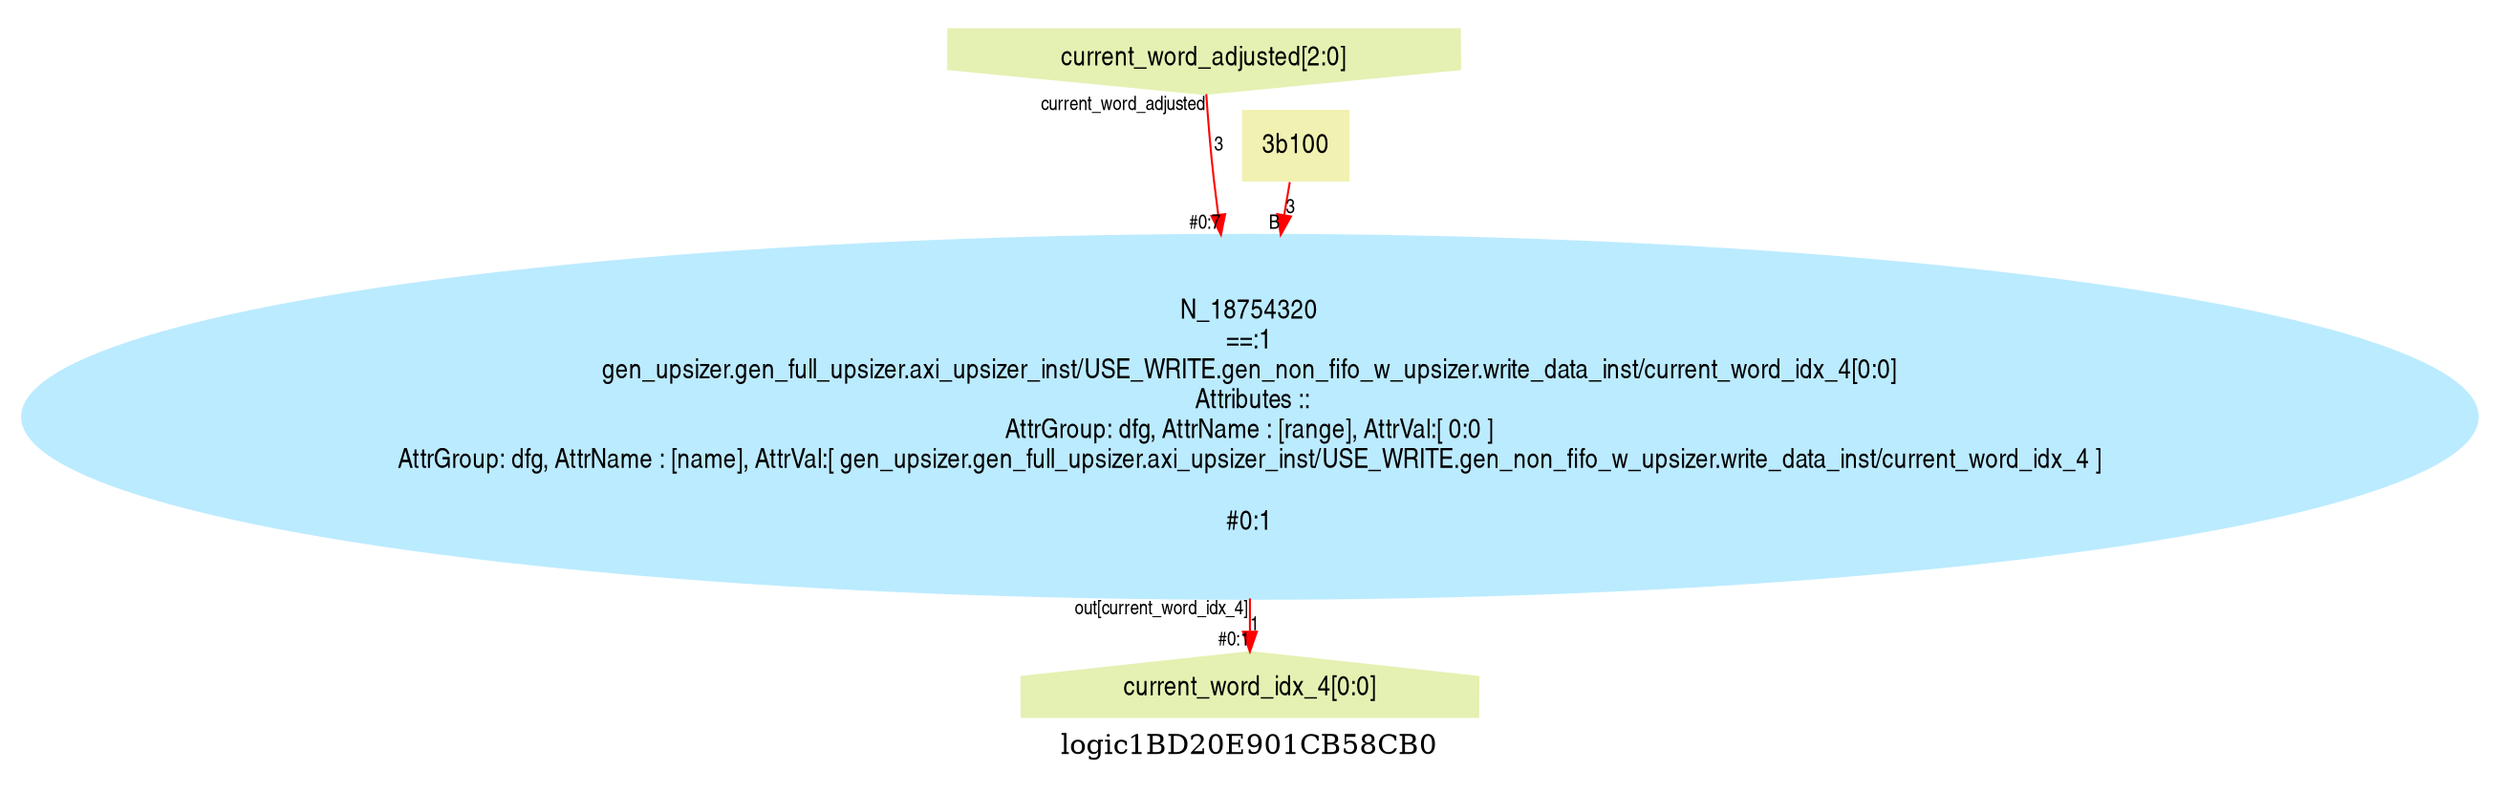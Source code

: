 digraph logic1BD20E901CB58CB0 {
graph [label="logic1BD20E901CB58CB0", margin="0.1,0.1", size="100,100", ranksep=0.1, splines=true];
node [style=filled, color="#ffee80", fontname=helveticanarrow];
edge [color="#ff0000", fontsize=10, fontname=helveticanarrow];
{ rank = source;logic1BD20E901CB58CB0_current_word_adjusted [label="current_word_adjusted[2:0]", shape=invhouse, color="#e4f1b2"];
}
{ rank = sink;logic1BD20E901CB58CB0_current_word_idx_4 [label="current_word_idx_4[0:0]", shape=house, color="#e4f1b2"];
}
N_18754320 [label="N_18754320\n==:1\ngen_upsizer.gen_full_upsizer.axi_upsizer_inst/USE_WRITE.gen_non_fifo_w_upsizer.write_data_inst/current_word_idx_4[0:0]\n Attributes ::\nAttrGroup: dfg, AttrName : [range], AttrVal:[ 0:0 ]\nAttrGroup: dfg, AttrName : [name], AttrVal:[ gen_upsizer.gen_full_upsizer.axi_upsizer_inst/USE_WRITE.gen_non_fifo_w_upsizer.write_data_inst/current_word_idx_4 ]\n\n#0:1\n", color="#bbebff"];
N_18754320_B [label="3b100", color="#f1f1b2", shape=plaintext];
N_18754320_B -> N_18754320 [label="3", headlabel=<B>];
logic1BD20E901CB58CB0_current_word_adjusted -> N_18754320 [label="3", taillabel=<current_word_adjusted>, headlabel=<A>, headlabel=<#0:7>];
N_18754320 -> logic1BD20E901CB58CB0_current_word_idx_4 [label="1", taillabel=<out[current_word_idx_4]>, headlabel=<current_word_idx_4>, headlabel=<#0:1>];
}
